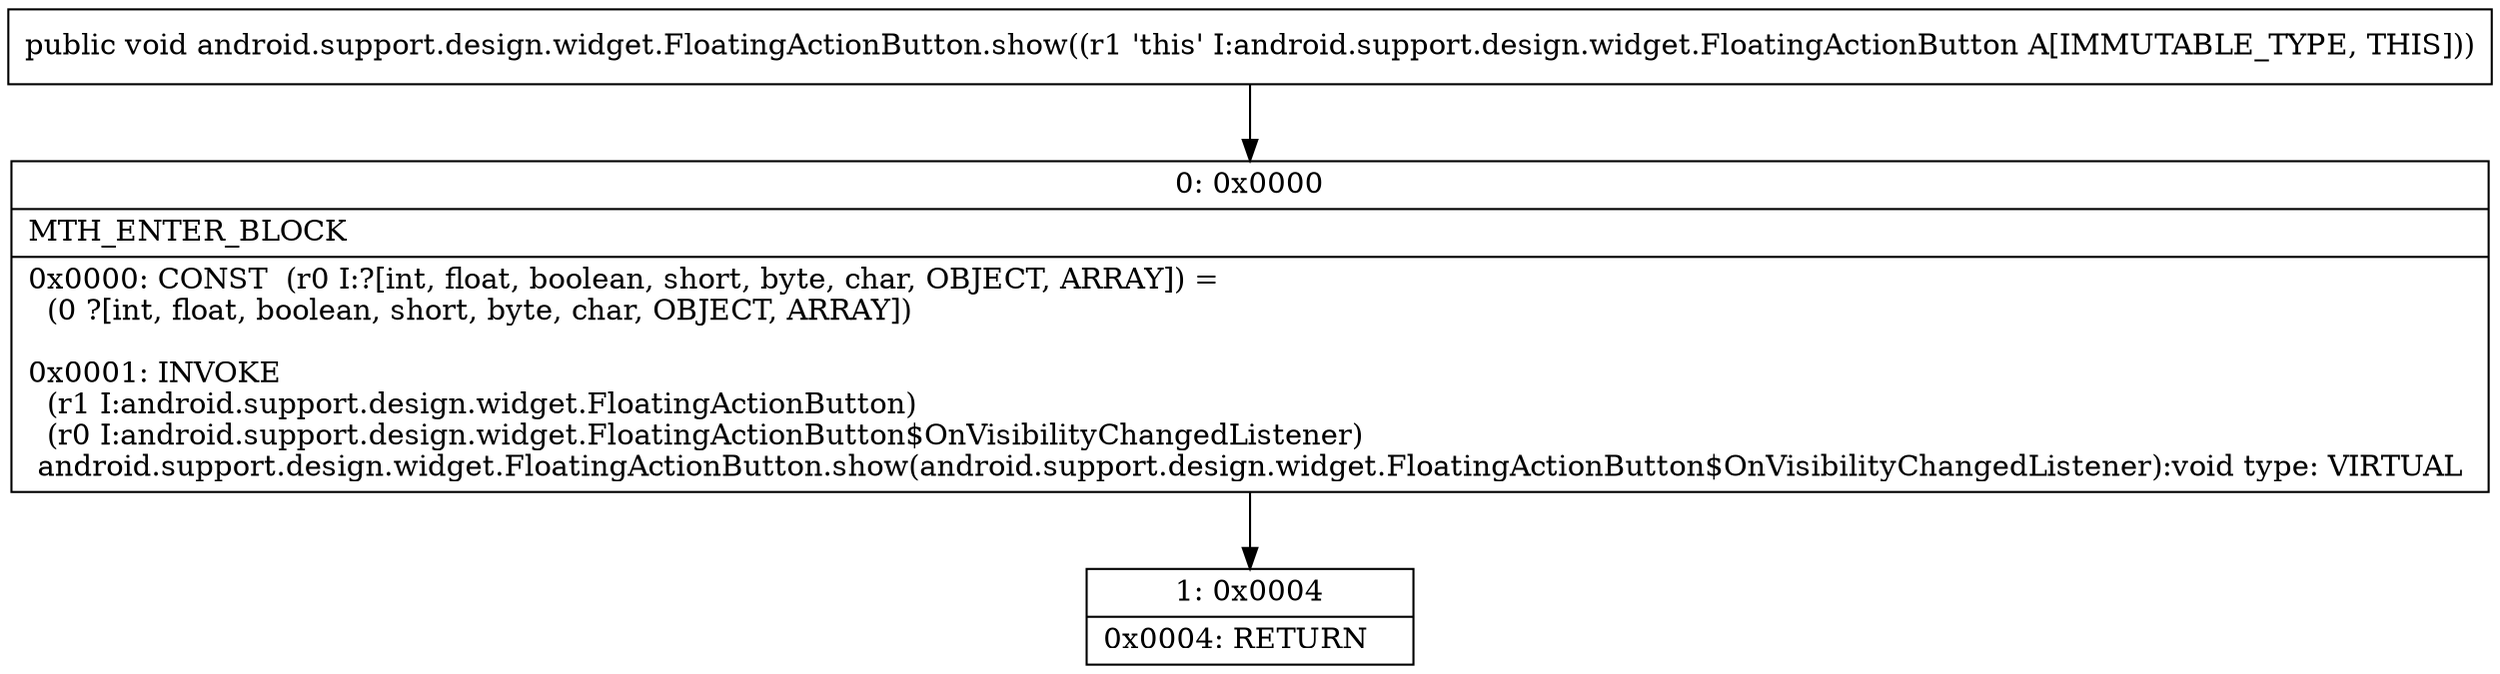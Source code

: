 digraph "CFG forandroid.support.design.widget.FloatingActionButton.show()V" {
Node_0 [shape=record,label="{0\:\ 0x0000|MTH_ENTER_BLOCK\l|0x0000: CONST  (r0 I:?[int, float, boolean, short, byte, char, OBJECT, ARRAY]) = \l  (0 ?[int, float, boolean, short, byte, char, OBJECT, ARRAY])\l \l0x0001: INVOKE  \l  (r1 I:android.support.design.widget.FloatingActionButton)\l  (r0 I:android.support.design.widget.FloatingActionButton$OnVisibilityChangedListener)\l android.support.design.widget.FloatingActionButton.show(android.support.design.widget.FloatingActionButton$OnVisibilityChangedListener):void type: VIRTUAL \l}"];
Node_1 [shape=record,label="{1\:\ 0x0004|0x0004: RETURN   \l}"];
MethodNode[shape=record,label="{public void android.support.design.widget.FloatingActionButton.show((r1 'this' I:android.support.design.widget.FloatingActionButton A[IMMUTABLE_TYPE, THIS])) }"];
MethodNode -> Node_0;
Node_0 -> Node_1;
}


